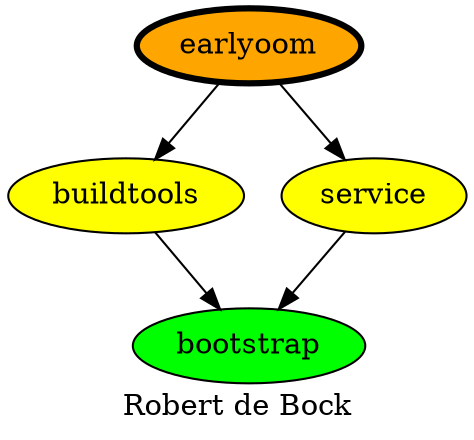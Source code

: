 digraph PhiloDilemma {
  label = "Robert de Bock" ;
  overlap=false
  {
    bootstrap [fillcolor=green style=filled]
    buildtools [fillcolor=yellow style=filled]
    service [fillcolor=yellow style=filled]
    earlyoom [fillcolor=orange style=filled penwidth=3]
  }
  earlyoom -> {buildtools service}
  {buildtools service} -> bootstrap
}
